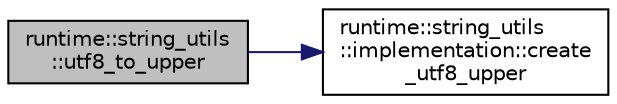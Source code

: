 digraph "runtime::string_utils::utf8_to_upper"
{
 // LATEX_PDF_SIZE
  edge [fontname="Helvetica",fontsize="10",labelfontname="Helvetica",labelfontsize="10"];
  node [fontname="Helvetica",fontsize="10",shape=record];
  rankdir="LR";
  Node1 [label="runtime::string_utils\l::utf8_to_upper",height=0.2,width=0.4,color="black", fillcolor="grey75", style="filled", fontcolor="black",tooltip=" "];
  Node1 -> Node2 [color="midnightblue",fontsize="10",style="solid",fontname="Helvetica"];
  Node2 [label="runtime::string_utils\l::implementation::create\l_utf8_upper",height=0.2,width=0.4,color="black", fillcolor="white", style="filled",URL="$namespaceruntime_1_1string__utils_1_1implementation.html#ad3edef49c637c6727cfea37ecb820b5d",tooltip=" "];
}
